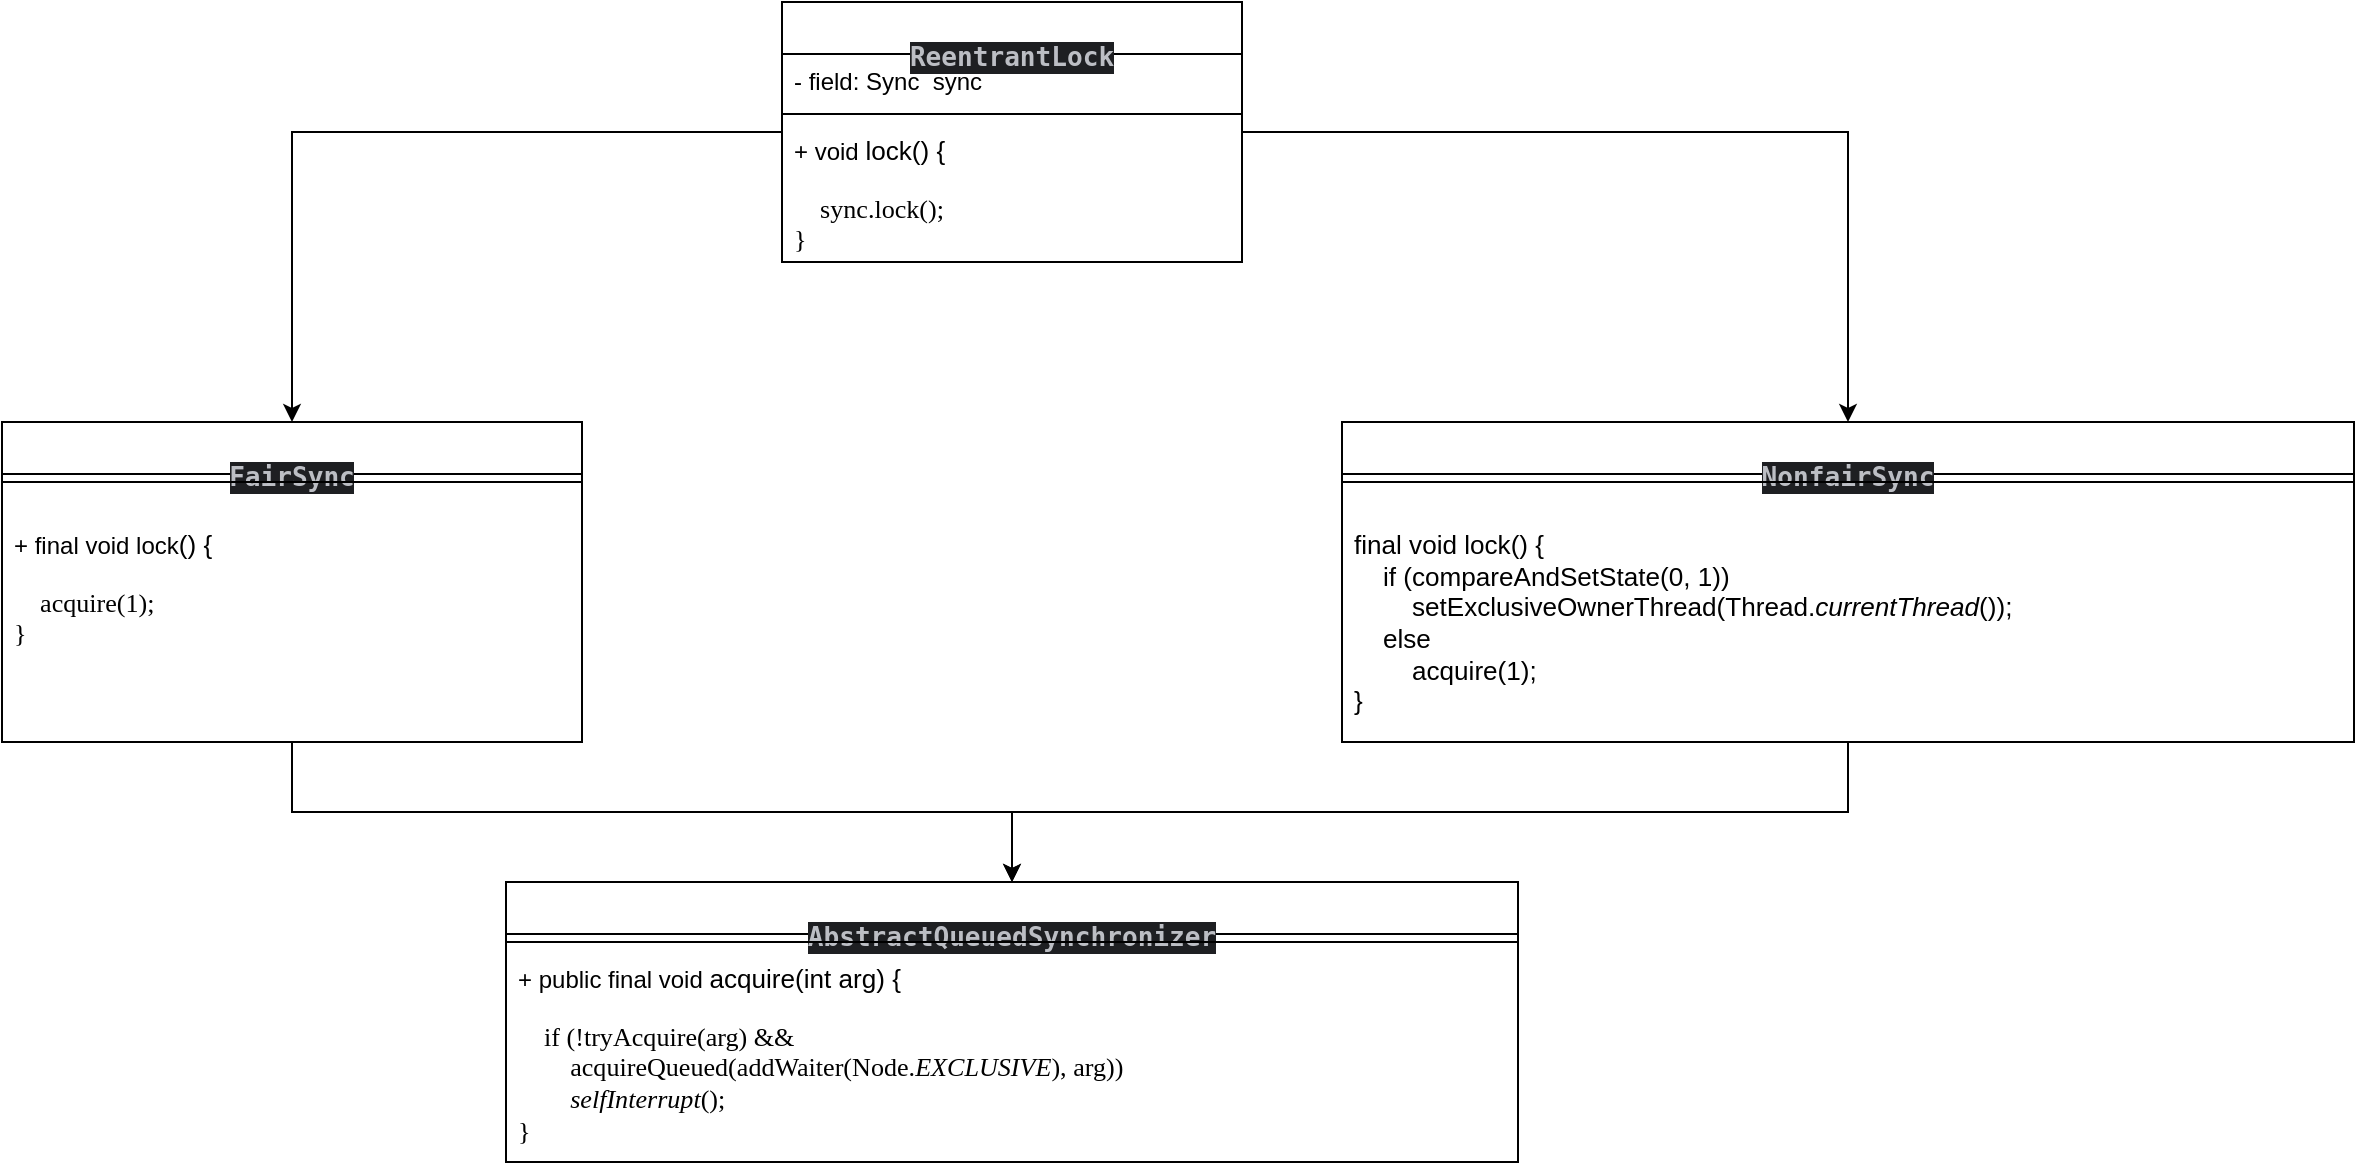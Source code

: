 <mxfile version="22.1.11" type="github">
  <diagram name="第 1 页" id="-pq1o0U2SO9Nvjr4IK4f">
    <mxGraphModel dx="2213" dy="759" grid="1" gridSize="10" guides="1" tooltips="1" connect="1" arrows="1" fold="1" page="1" pageScale="1" pageWidth="827" pageHeight="1169" math="0" shadow="0">
      <root>
        <mxCell id="0" />
        <mxCell id="1" parent="0" />
        <mxCell id="aoJfjAW_-pdZye4dGg4--35" style="edgeStyle=orthogonalEdgeStyle;rounded=0;orthogonalLoop=1;jettySize=auto;html=1;" edge="1" parent="1" source="aoJfjAW_-pdZye4dGg4--13" target="aoJfjAW_-pdZye4dGg4--32">
          <mxGeometry relative="1" as="geometry" />
        </mxCell>
        <mxCell id="aoJfjAW_-pdZye4dGg4--36" style="edgeStyle=orthogonalEdgeStyle;rounded=0;orthogonalLoop=1;jettySize=auto;html=1;" edge="1" parent="1" source="aoJfjAW_-pdZye4dGg4--13" target="aoJfjAW_-pdZye4dGg4--29">
          <mxGeometry relative="1" as="geometry" />
        </mxCell>
        <mxCell id="aoJfjAW_-pdZye4dGg4--13" value="&lt;div style=&quot;background-color:#1e1f22;color:#bcbec4&quot;&gt;&lt;pre style=&quot;font-family:&#39;JetBrains Mono&#39;,monospace;font-size:9.8pt;&quot;&gt;ReentrantLock&lt;/pre&gt;&lt;/div&gt;" style="swimlane;fontStyle=1;align=center;verticalAlign=top;childLayout=stackLayout;horizontal=1;startSize=26;horizontalStack=0;resizeParent=1;resizeParentMax=0;resizeLast=0;collapsible=1;marginBottom=0;whiteSpace=wrap;html=1;" vertex="1" parent="1">
          <mxGeometry x="230" y="40" width="230" height="130" as="geometry" />
        </mxCell>
        <mxCell id="aoJfjAW_-pdZye4dGg4--14" value="- field:&amp;nbsp;Sync&amp;nbsp;&amp;nbsp;sync" style="text;strokeColor=none;fillColor=none;align=left;verticalAlign=top;spacingLeft=4;spacingRight=4;overflow=hidden;rotatable=0;points=[[0,0.5],[1,0.5]];portConstraint=eastwest;whiteSpace=wrap;html=1;" vertex="1" parent="aoJfjAW_-pdZye4dGg4--13">
          <mxGeometry y="26" width="230" height="26" as="geometry" />
        </mxCell>
        <mxCell id="aoJfjAW_-pdZye4dGg4--15" value="" style="line;strokeWidth=1;fillColor=none;align=left;verticalAlign=middle;spacingTop=-1;spacingLeft=3;spacingRight=3;rotatable=0;labelPosition=right;points=[];portConstraint=eastwest;strokeColor=inherit;" vertex="1" parent="aoJfjAW_-pdZye4dGg4--13">
          <mxGeometry y="52" width="230" height="8" as="geometry" />
        </mxCell>
        <mxCell id="aoJfjAW_-pdZye4dGg4--16" value="&lt;span style=&quot;background-color: rgb(255, 255, 255);&quot;&gt;&lt;font face=&quot;Helvetica&quot;&gt;+ void &lt;span style=&quot;font-size: 9.8pt;&quot;&gt;lock&lt;/span&gt;&lt;span style=&quot;font-size: 9.8pt;&quot;&gt;() {&lt;/span&gt;&lt;/font&gt;&lt;/span&gt;&lt;div style=&quot;&quot;&gt;&lt;pre style=&quot;font-size: 9.8pt;&quot;&gt;&lt;span style=&quot;background-color: rgb(255, 255, 255);&quot;&gt;&lt;font face=&quot;Rd0oFiaIMb7LadUvcfMT&quot;&gt;    sync.lock();&lt;br&gt;}&lt;/font&gt;&lt;/span&gt;&lt;/pre&gt;&lt;/div&gt;" style="text;strokeColor=none;fillColor=none;align=left;verticalAlign=top;spacingLeft=4;spacingRight=4;overflow=hidden;rotatable=0;points=[[0,0.5],[1,0.5]];portConstraint=eastwest;whiteSpace=wrap;html=1;" vertex="1" parent="aoJfjAW_-pdZye4dGg4--13">
          <mxGeometry y="60" width="230" height="70" as="geometry" />
        </mxCell>
        <mxCell id="aoJfjAW_-pdZye4dGg4--22" value="&lt;div style=&quot;background-color:#1e1f22;color:#bcbec4&quot;&gt;&lt;pre style=&quot;font-family:&#39;JetBrains Mono&#39;,monospace;font-size:9.8pt;&quot;&gt;AbstractQueuedSynchronizer&lt;/pre&gt;&lt;/div&gt;" style="swimlane;fontStyle=1;align=center;verticalAlign=top;childLayout=stackLayout;horizontal=1;startSize=26;horizontalStack=0;resizeParent=1;resizeParentMax=0;resizeLast=0;collapsible=1;marginBottom=0;whiteSpace=wrap;html=1;" vertex="1" parent="1">
          <mxGeometry x="92" y="480" width="506" height="140" as="geometry">
            <mxRectangle x="-120" y="506" width="250" height="60" as="alternateBounds" />
          </mxGeometry>
        </mxCell>
        <mxCell id="aoJfjAW_-pdZye4dGg4--24" value="" style="line;strokeWidth=1;fillColor=none;align=left;verticalAlign=middle;spacingTop=-1;spacingLeft=3;spacingRight=3;rotatable=0;labelPosition=right;points=[];portConstraint=eastwest;strokeColor=inherit;" vertex="1" parent="aoJfjAW_-pdZye4dGg4--22">
          <mxGeometry y="26" width="506" height="8" as="geometry" />
        </mxCell>
        <mxCell id="aoJfjAW_-pdZye4dGg4--25" value="&lt;span style=&quot;background-color: rgb(255, 255, 255);&quot;&gt;&lt;font face=&quot;Helvetica&quot;&gt;+&amp;nbsp;public final void &lt;span style=&quot;font-size: 9.8pt;&quot;&gt;acquire&lt;/span&gt;&lt;span style=&quot;font-size: 9.8pt;&quot;&gt;(&lt;/span&gt;&lt;span style=&quot;font-size: 9.8pt;&quot;&gt;int &lt;/span&gt;&lt;span style=&quot;font-size: 9.8pt;&quot;&gt;arg) {&lt;/span&gt;&lt;/font&gt;&lt;/span&gt;&lt;div style=&quot;&quot;&gt;&lt;pre style=&quot;font-size: 9.8pt;&quot;&gt;&lt;span style=&quot;background-color: rgb(255, 255, 255);&quot;&gt;&lt;font face=&quot;c0V_fXEe3SZq-omvmgWa&quot;&gt;    if (!tryAcquire(arg) &amp;amp;&amp;amp;&lt;br&gt;        acquireQueued(addWaiter(Node.&lt;span style=&quot;font-style: italic;&quot;&gt;EXCLUSIVE&lt;/span&gt;), arg))&lt;br&gt;        &lt;span style=&quot;font-style: italic;&quot;&gt;selfInterrupt&lt;/span&gt;();&lt;br&gt;}&lt;/font&gt;&lt;/span&gt;&lt;/pre&gt;&lt;/div&gt;" style="text;strokeColor=none;fillColor=none;align=left;verticalAlign=top;spacingLeft=4;spacingRight=4;overflow=hidden;rotatable=0;points=[[0,0.5],[1,0.5]];portConstraint=eastwest;whiteSpace=wrap;html=1;" vertex="1" parent="aoJfjAW_-pdZye4dGg4--22">
          <mxGeometry y="34" width="506" height="106" as="geometry" />
        </mxCell>
        <mxCell id="aoJfjAW_-pdZye4dGg4--38" style="edgeStyle=orthogonalEdgeStyle;rounded=0;orthogonalLoop=1;jettySize=auto;html=1;entryX=0.5;entryY=0;entryDx=0;entryDy=0;" edge="1" parent="1" source="aoJfjAW_-pdZye4dGg4--29" target="aoJfjAW_-pdZye4dGg4--22">
          <mxGeometry relative="1" as="geometry" />
        </mxCell>
        <mxCell id="aoJfjAW_-pdZye4dGg4--29" value="&lt;div style=&quot;background-color:#1e1f22;color:#bcbec4&quot;&gt;&lt;pre style=&quot;font-family:&#39;JetBrains Mono&#39;,monospace;font-size:9.8pt;&quot;&gt;&lt;div&gt;&lt;pre style=&quot;font-family:&#39;JetBrains Mono&#39;,monospace;font-size:9.8pt;&quot;&gt;NonfairSync&lt;/pre&gt;&lt;/div&gt;&lt;/pre&gt;&lt;/div&gt;" style="swimlane;fontStyle=1;align=center;verticalAlign=top;childLayout=stackLayout;horizontal=1;startSize=26;horizontalStack=0;resizeParent=1;resizeParentMax=0;resizeLast=0;collapsible=1;marginBottom=0;whiteSpace=wrap;html=1;" vertex="1" parent="1">
          <mxGeometry x="510" y="250" width="506" height="160" as="geometry">
            <mxRectangle x="-120" y="506" width="250" height="60" as="alternateBounds" />
          </mxGeometry>
        </mxCell>
        <mxCell id="aoJfjAW_-pdZye4dGg4--30" value="" style="line;strokeWidth=1;fillColor=none;align=left;verticalAlign=middle;spacingTop=-1;spacingLeft=3;spacingRight=3;rotatable=0;labelPosition=right;points=[];portConstraint=eastwest;strokeColor=inherit;" vertex="1" parent="aoJfjAW_-pdZye4dGg4--29">
          <mxGeometry y="26" width="506" height="8" as="geometry" />
        </mxCell>
        <mxCell id="aoJfjAW_-pdZye4dGg4--31" value="&lt;div style=&quot;&quot;&gt;&lt;pre style=&quot;font-size: 9.8pt;&quot;&gt;&lt;font style=&quot;background-color: rgb(255, 255, 255);&quot; face=&quot;Helvetica&quot;&gt;final void lock() {&lt;br&gt;    if (compareAndSetState(0, 1))&lt;br&gt;        setExclusiveOwnerThread(Thread.&lt;span style=&quot;font-style: italic;&quot;&gt;currentThread&lt;/span&gt;());&lt;br&gt;    else&lt;br&gt;        acquire(1);&lt;br&gt;}&lt;/font&gt;&lt;/pre&gt;&lt;/div&gt;" style="text;strokeColor=none;fillColor=none;align=left;verticalAlign=top;spacingLeft=4;spacingRight=4;overflow=hidden;rotatable=0;points=[[0,0.5],[1,0.5]];portConstraint=eastwest;whiteSpace=wrap;html=1;" vertex="1" parent="aoJfjAW_-pdZye4dGg4--29">
          <mxGeometry y="34" width="506" height="126" as="geometry" />
        </mxCell>
        <mxCell id="aoJfjAW_-pdZye4dGg4--37" style="edgeStyle=orthogonalEdgeStyle;rounded=0;orthogonalLoop=1;jettySize=auto;html=1;" edge="1" parent="1" source="aoJfjAW_-pdZye4dGg4--32" target="aoJfjAW_-pdZye4dGg4--22">
          <mxGeometry relative="1" as="geometry" />
        </mxCell>
        <mxCell id="aoJfjAW_-pdZye4dGg4--32" value="&lt;div style=&quot;background-color:#1e1f22;color:#bcbec4&quot;&gt;&lt;pre style=&quot;font-family:&#39;JetBrains Mono&#39;,monospace;font-size:9.8pt;&quot;&gt;&lt;pre style=&quot;font-family:&#39;JetBrains Mono&#39;,monospace;font-size:9.8pt;&quot;&gt;&lt;pre style=&quot;border-color: var(--border-color); font-size: 9.8pt; font-family: &amp;quot;JetBrains Mono&amp;quot;, monospace;&quot;&gt;FairSync&lt;/pre&gt;&lt;/pre&gt;&lt;/pre&gt;&lt;/div&gt;" style="swimlane;fontStyle=1;align=center;verticalAlign=top;childLayout=stackLayout;horizontal=1;startSize=26;horizontalStack=0;resizeParent=1;resizeParentMax=0;resizeLast=0;collapsible=1;marginBottom=0;whiteSpace=wrap;html=1;" vertex="1" parent="1">
          <mxGeometry x="-160" y="250" width="290" height="160" as="geometry">
            <mxRectangle x="-120" y="506" width="250" height="60" as="alternateBounds" />
          </mxGeometry>
        </mxCell>
        <mxCell id="aoJfjAW_-pdZye4dGg4--33" value="" style="line;strokeWidth=1;fillColor=none;align=left;verticalAlign=middle;spacingTop=-1;spacingLeft=3;spacingRight=3;rotatable=0;labelPosition=right;points=[];portConstraint=eastwest;strokeColor=inherit;" vertex="1" parent="aoJfjAW_-pdZye4dGg4--32">
          <mxGeometry y="26" width="290" height="8" as="geometry" />
        </mxCell>
        <mxCell id="aoJfjAW_-pdZye4dGg4--34" value="&lt;div style=&quot;&quot;&gt;&lt;pre style=&quot;font-size: 9.8pt;&quot;&gt;&lt;font style=&quot;border-color: var(--border-color); font-family: Helvetica; font-size: 12px; background-color: rgb(255, 255, 255);&quot; face=&quot;Helvetica&quot;&gt;+&amp;nbsp;final void&amp;nbsp;lock&lt;span style=&quot;border-color: var(--border-color); font-size: 9.8pt;&quot;&gt;() {&lt;/span&gt;&lt;/font&gt;&lt;div style=&quot;border-color: var(--border-color); font-family: Helvetica; font-size: 12px;&quot;&gt;&lt;pre style=&quot;border-color: var(--border-color); font-size: 9.8pt;&quot;&gt;&lt;font style=&quot;border-color: var(--border-color); background-color: rgb(255, 255, 255);&quot; face=&quot;Y2wXdlfGSNHiXzlKfy54&quot;&gt;    acquire(1);&lt;br style=&quot;border-color: var(--border-color);&quot;&gt;}&lt;/font&gt;&lt;/pre&gt;&lt;/div&gt;&lt;/pre&gt;&lt;/div&gt;" style="text;strokeColor=none;fillColor=none;align=left;verticalAlign=top;spacingLeft=4;spacingRight=4;overflow=hidden;rotatable=0;points=[[0,0.5],[1,0.5]];portConstraint=eastwest;whiteSpace=wrap;html=1;" vertex="1" parent="aoJfjAW_-pdZye4dGg4--32">
          <mxGeometry y="34" width="290" height="126" as="geometry" />
        </mxCell>
      </root>
    </mxGraphModel>
  </diagram>
</mxfile>
